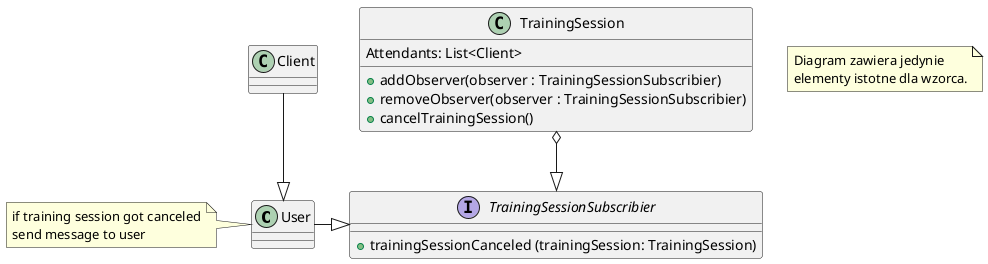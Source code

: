 @startuml observer
class User {
  
}

Note left of User{
  if training session got canceled
  send message to user
}

Class Client {

}

Client --|> User

interface TrainingSessionSubscribier{
  +trainingSessionCanceled (trainingSession: TrainingSession)
}

TrainingSession o--|> TrainingSessionSubscribier
User -|> TrainingSessionSubscribier

class TrainingSession{
  Attendants: List<Client>

  + addObserver(observer : TrainingSessionSubscribier)
  + removeObserver(observer : TrainingSessionSubscribier)
  + cancelTrainingSession()
}

note "Diagram zawiera jedynie\nelementy istotne dla wzorca." as n

@enduml